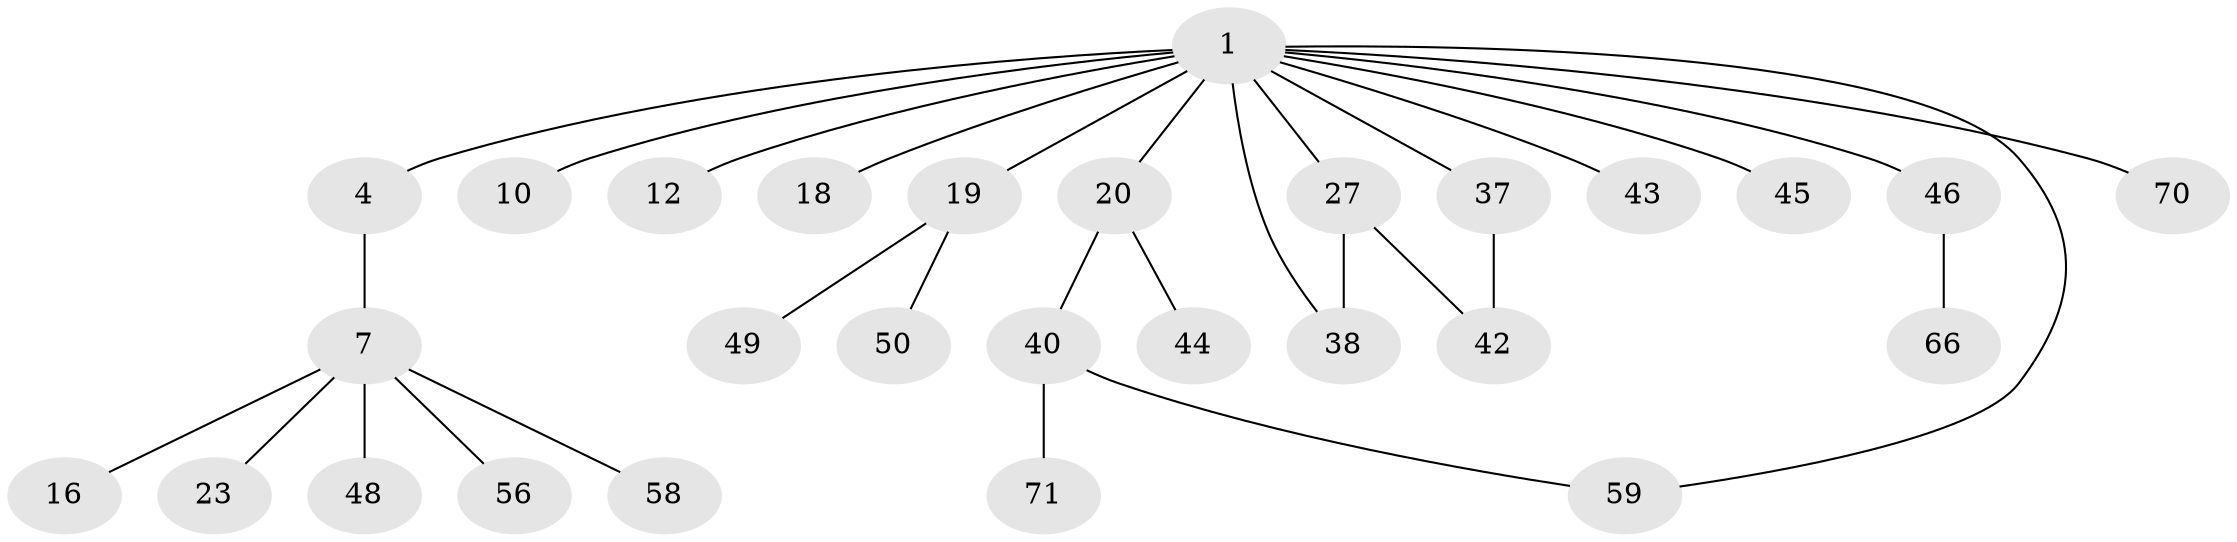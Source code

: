 // original degree distribution, {5: 0.056338028169014086, 4: 0.11267605633802817, 3: 0.1267605633802817, 1: 0.38028169014084506, 6: 0.014084507042253521, 2: 0.30985915492957744}
// Generated by graph-tools (version 1.1) at 2025/16/03/04/25 18:16:49]
// undirected, 28 vertices, 30 edges
graph export_dot {
graph [start="1"]
  node [color=gray90,style=filled];
  1 [super="+2+6+3+9"];
  4 [super="+5"];
  7 [super="+36+8"];
  10 [super="+26"];
  12 [super="+61+21"];
  16 [super="+22"];
  18;
  19 [super="+53+24"];
  20 [super="+31"];
  23 [super="+52"];
  27 [super="+28+29"];
  37 [super="+39+60"];
  38 [super="+55"];
  40 [super="+69"];
  42;
  43;
  44 [super="+62"];
  45;
  46;
  48;
  49;
  50;
  56;
  58;
  59 [super="+65"];
  66;
  70;
  71;
  1 -- 10;
  1 -- 27 [weight=2];
  1 -- 4;
  1 -- 43 [weight=2];
  1 -- 46;
  1 -- 18;
  1 -- 19 [weight=3];
  1 -- 20 [weight=2];
  1 -- 59;
  1 -- 12;
  1 -- 70;
  1 -- 37;
  1 -- 38;
  1 -- 45;
  4 -- 7;
  7 -- 16;
  7 -- 56;
  7 -- 48;
  7 -- 58;
  7 -- 23;
  19 -- 50;
  19 -- 49;
  20 -- 40;
  20 -- 44;
  27 -- 42;
  27 -- 38;
  37 -- 42;
  40 -- 71;
  40 -- 59;
  46 -- 66;
}
